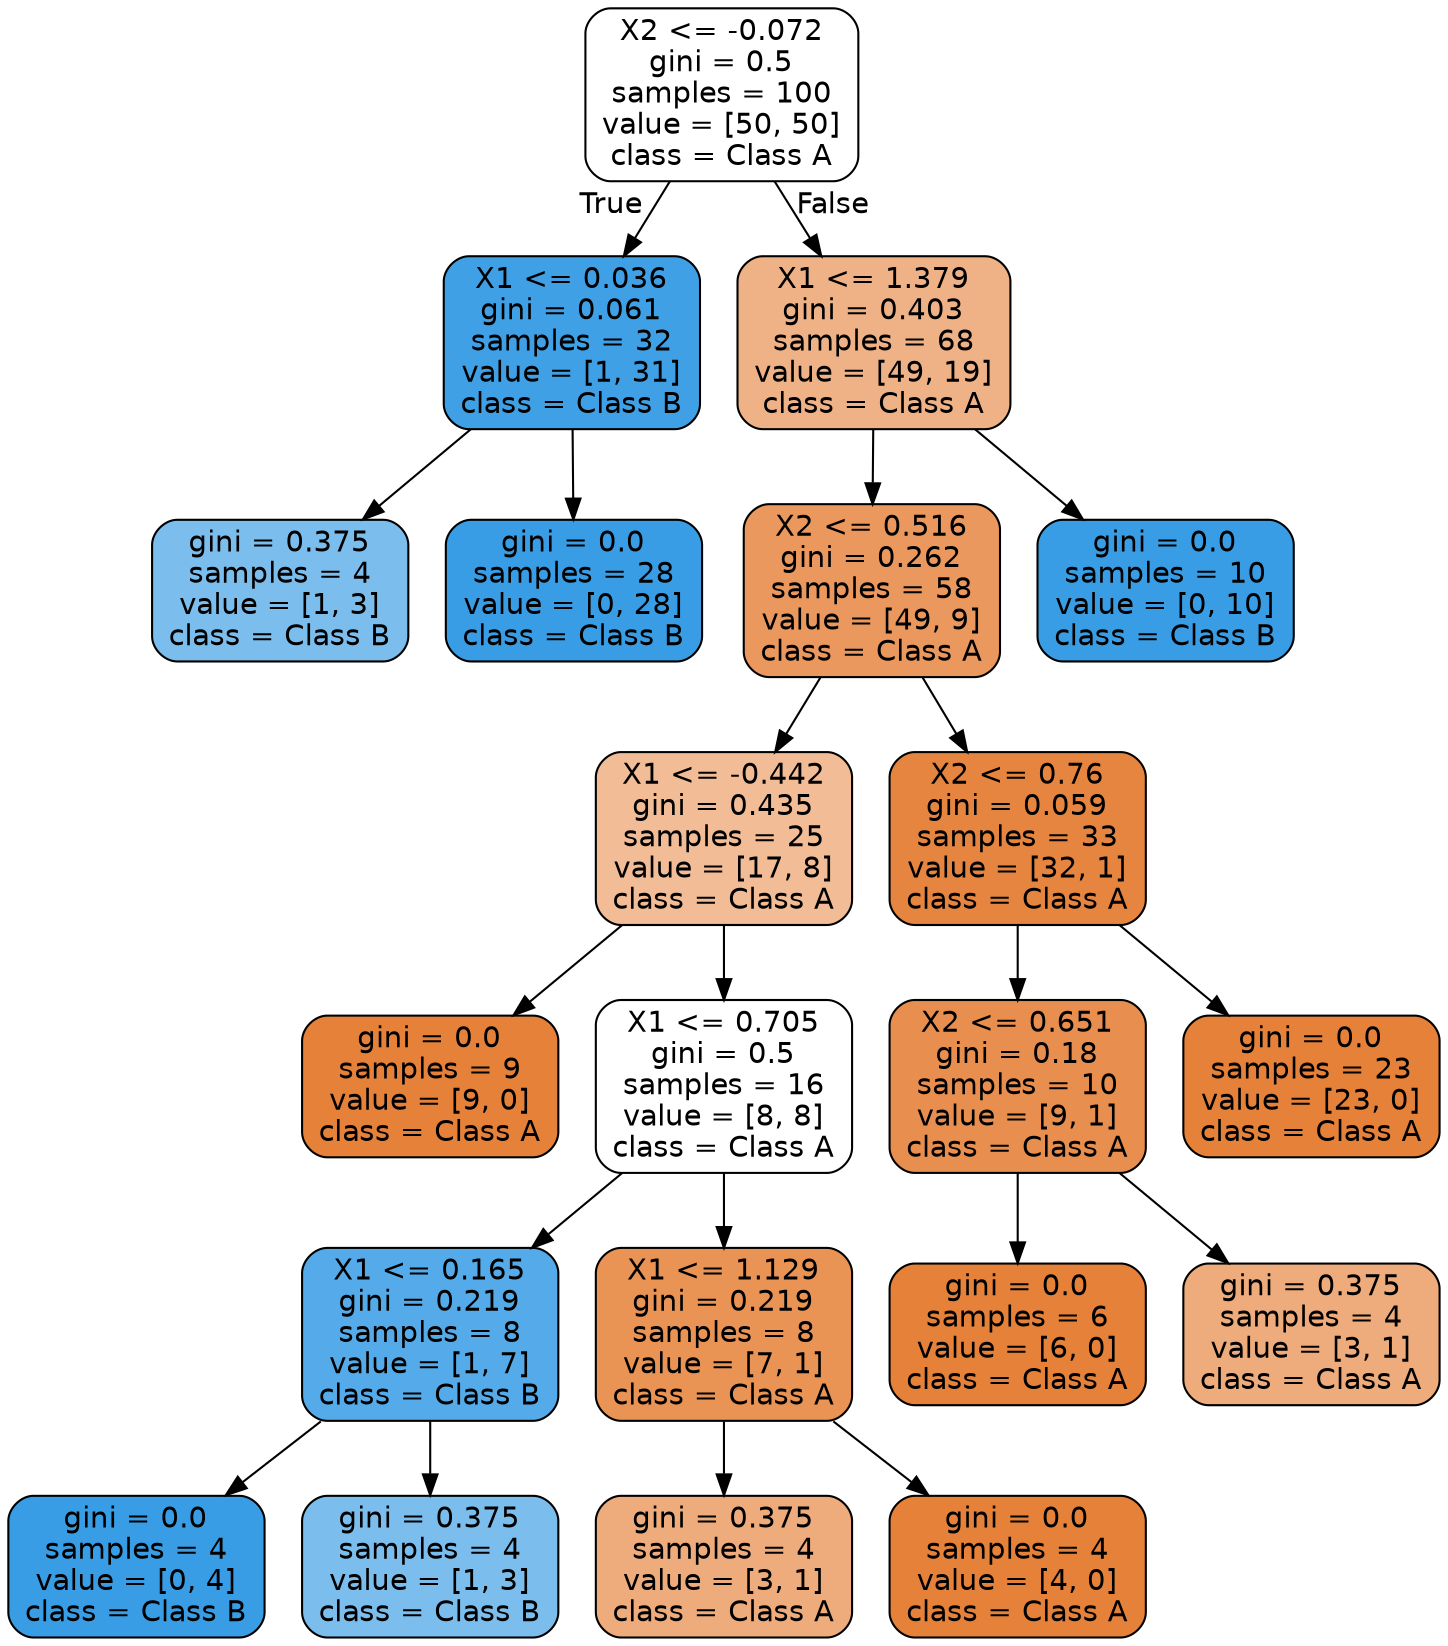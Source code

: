 digraph Tree {
node [shape=box, style="filled, rounded", color="black", fontname=helvetica] ;
edge [fontname=helvetica] ;
0 [label="X2 <= -0.072\ngini = 0.5\nsamples = 100\nvalue = [50, 50]\nclass = Class A", fillcolor="#ffffff"] ;
1 [label="X1 <= 0.036\ngini = 0.061\nsamples = 32\nvalue = [1, 31]\nclass = Class B", fillcolor="#3fa0e6"] ;
0 -> 1 [labeldistance=2.5, labelangle=45, headlabel="True"] ;
2 [label="gini = 0.375\nsamples = 4\nvalue = [1, 3]\nclass = Class B", fillcolor="#7bbeee"] ;
1 -> 2 ;
3 [label="gini = 0.0\nsamples = 28\nvalue = [0, 28]\nclass = Class B", fillcolor="#399de5"] ;
1 -> 3 ;
4 [label="X1 <= 1.379\ngini = 0.403\nsamples = 68\nvalue = [49, 19]\nclass = Class A", fillcolor="#efb286"] ;
0 -> 4 [labeldistance=2.5, labelangle=-45, headlabel="False"] ;
5 [label="X2 <= 0.516\ngini = 0.262\nsamples = 58\nvalue = [49, 9]\nclass = Class A", fillcolor="#ea985d"] ;
4 -> 5 ;
6 [label="X1 <= -0.442\ngini = 0.435\nsamples = 25\nvalue = [17, 8]\nclass = Class A", fillcolor="#f1bc96"] ;
5 -> 6 ;
7 [label="gini = 0.0\nsamples = 9\nvalue = [9, 0]\nclass = Class A", fillcolor="#e58139"] ;
6 -> 7 ;
8 [label="X1 <= 0.705\ngini = 0.5\nsamples = 16\nvalue = [8, 8]\nclass = Class A", fillcolor="#ffffff"] ;
6 -> 8 ;
9 [label="X1 <= 0.165\ngini = 0.219\nsamples = 8\nvalue = [1, 7]\nclass = Class B", fillcolor="#55abe9"] ;
8 -> 9 ;
10 [label="gini = 0.0\nsamples = 4\nvalue = [0, 4]\nclass = Class B", fillcolor="#399de5"] ;
9 -> 10 ;
11 [label="gini = 0.375\nsamples = 4\nvalue = [1, 3]\nclass = Class B", fillcolor="#7bbeee"] ;
9 -> 11 ;
12 [label="X1 <= 1.129\ngini = 0.219\nsamples = 8\nvalue = [7, 1]\nclass = Class A", fillcolor="#e99355"] ;
8 -> 12 ;
13 [label="gini = 0.375\nsamples = 4\nvalue = [3, 1]\nclass = Class A", fillcolor="#eeab7b"] ;
12 -> 13 ;
14 [label="gini = 0.0\nsamples = 4\nvalue = [4, 0]\nclass = Class A", fillcolor="#e58139"] ;
12 -> 14 ;
15 [label="X2 <= 0.76\ngini = 0.059\nsamples = 33\nvalue = [32, 1]\nclass = Class A", fillcolor="#e6853f"] ;
5 -> 15 ;
16 [label="X2 <= 0.651\ngini = 0.18\nsamples = 10\nvalue = [9, 1]\nclass = Class A", fillcolor="#e88f4f"] ;
15 -> 16 ;
17 [label="gini = 0.0\nsamples = 6\nvalue = [6, 0]\nclass = Class A", fillcolor="#e58139"] ;
16 -> 17 ;
18 [label="gini = 0.375\nsamples = 4\nvalue = [3, 1]\nclass = Class A", fillcolor="#eeab7b"] ;
16 -> 18 ;
19 [label="gini = 0.0\nsamples = 23\nvalue = [23, 0]\nclass = Class A", fillcolor="#e58139"] ;
15 -> 19 ;
20 [label="gini = 0.0\nsamples = 10\nvalue = [0, 10]\nclass = Class B", fillcolor="#399de5"] ;
4 -> 20 ;
}